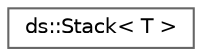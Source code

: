 digraph "Graphical Class Hierarchy"
{
 // INTERACTIVE_SVG=YES
 // LATEX_PDF_SIZE
  bgcolor="transparent";
  edge [fontname=Helvetica,fontsize=10,labelfontname=Helvetica,labelfontsize=10];
  node [fontname=Helvetica,fontsize=10,shape=box,height=0.2,width=0.4];
  rankdir="LR";
  Node0 [id="Node000000",label="ds::Stack\< T \>",height=0.2,width=0.4,color="grey40", fillcolor="white", style="filled",URL="$classds_1_1_stack.html",tooltip=" "];
}

